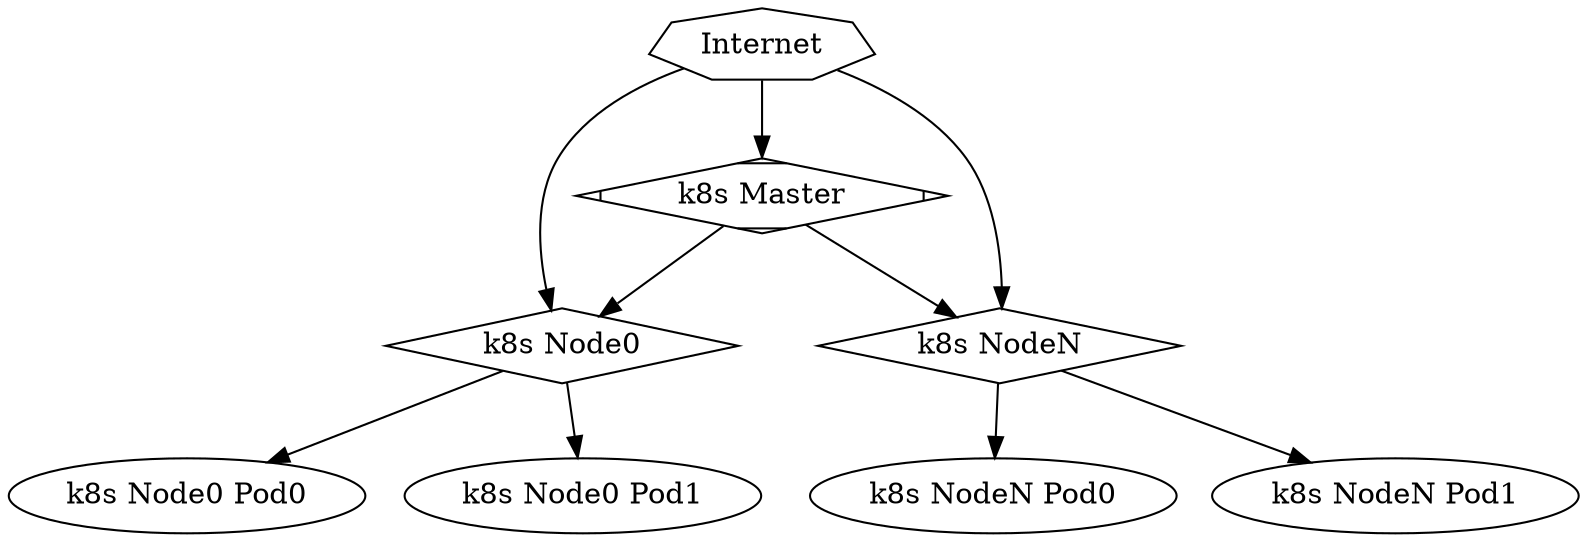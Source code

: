 digraph General {
    internet[label="Internet", shape="septagon"]
    master[label="k8s Master", shape="Mdiamond"]
    node0[label="k8s Node0", shape="diamond"]
    node1[label="k8s NodeN", shape="diamond"]
    pod00[label="k8s Node0 Pod0"] 
    pod01[label="k8s Node0 Pod1"]
    pod10[label="k8s NodeN Pod0"]
    pod11[label="k8s NodeN Pod1"]
    internet->master
    master->node0
    master->node1
    node0->pod00
    node0->pod01
    node1->pod10
    node1->pod11
    internet->node0
    internet->node1
}
